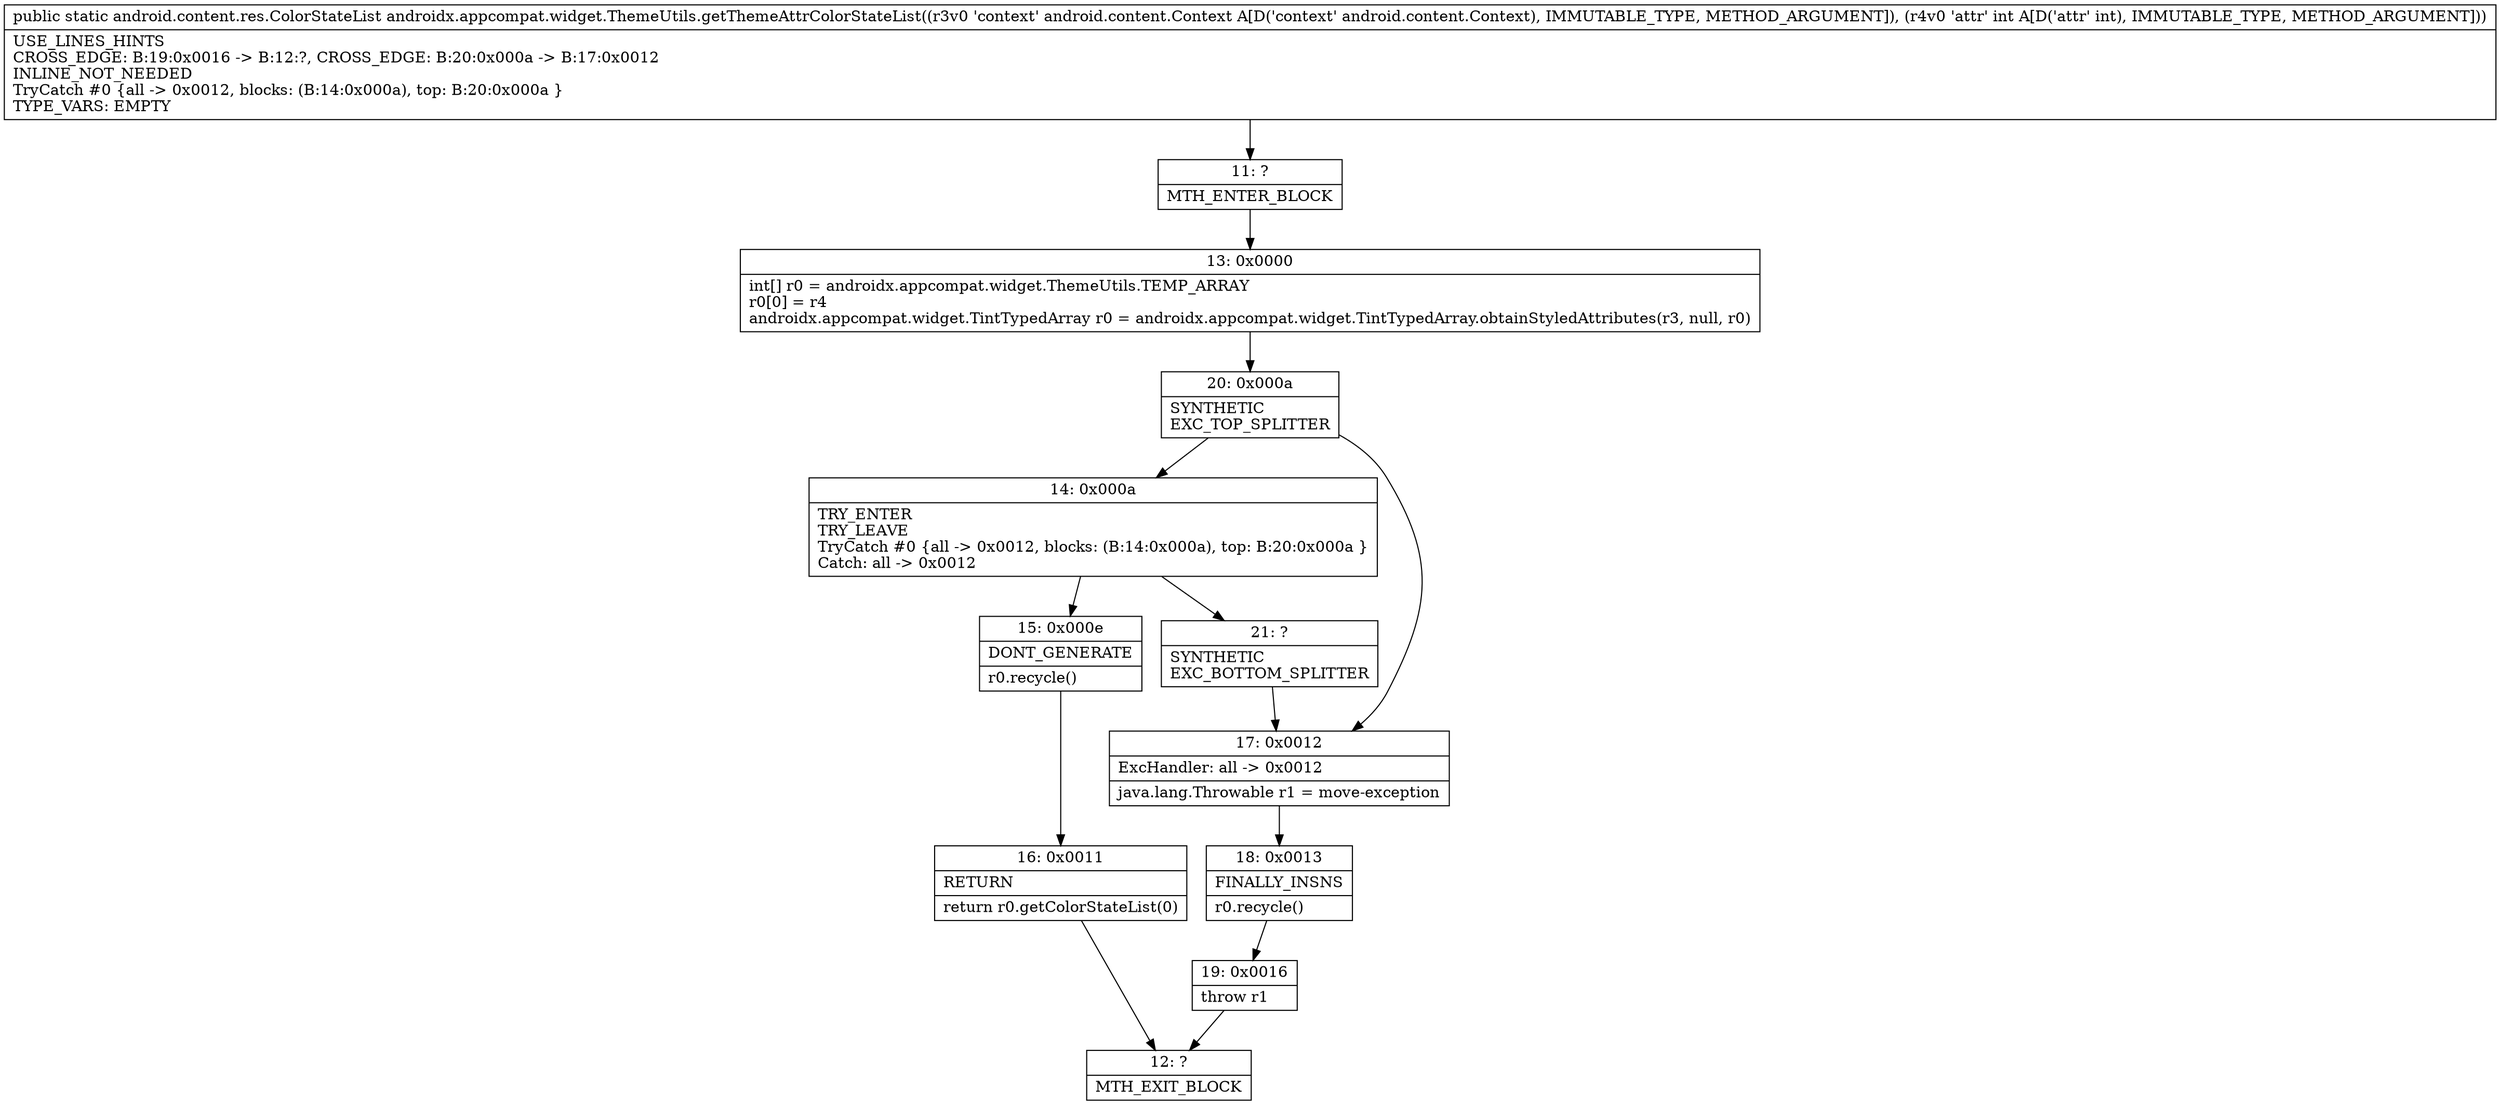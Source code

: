 digraph "CFG forandroidx.appcompat.widget.ThemeUtils.getThemeAttrColorStateList(Landroid\/content\/Context;I)Landroid\/content\/res\/ColorStateList;" {
Node_11 [shape=record,label="{11\:\ ?|MTH_ENTER_BLOCK\l}"];
Node_13 [shape=record,label="{13\:\ 0x0000|int[] r0 = androidx.appcompat.widget.ThemeUtils.TEMP_ARRAY\lr0[0] = r4\landroidx.appcompat.widget.TintTypedArray r0 = androidx.appcompat.widget.TintTypedArray.obtainStyledAttributes(r3, null, r0)\l}"];
Node_20 [shape=record,label="{20\:\ 0x000a|SYNTHETIC\lEXC_TOP_SPLITTER\l}"];
Node_14 [shape=record,label="{14\:\ 0x000a|TRY_ENTER\lTRY_LEAVE\lTryCatch #0 \{all \-\> 0x0012, blocks: (B:14:0x000a), top: B:20:0x000a \}\lCatch: all \-\> 0x0012\l}"];
Node_15 [shape=record,label="{15\:\ 0x000e|DONT_GENERATE\l|r0.recycle()\l}"];
Node_16 [shape=record,label="{16\:\ 0x0011|RETURN\l|return r0.getColorStateList(0)\l}"];
Node_12 [shape=record,label="{12\:\ ?|MTH_EXIT_BLOCK\l}"];
Node_21 [shape=record,label="{21\:\ ?|SYNTHETIC\lEXC_BOTTOM_SPLITTER\l}"];
Node_17 [shape=record,label="{17\:\ 0x0012|ExcHandler: all \-\> 0x0012\l|java.lang.Throwable r1 = move\-exception\l}"];
Node_18 [shape=record,label="{18\:\ 0x0013|FINALLY_INSNS\l|r0.recycle()\l}"];
Node_19 [shape=record,label="{19\:\ 0x0016|throw r1\l}"];
MethodNode[shape=record,label="{public static android.content.res.ColorStateList androidx.appcompat.widget.ThemeUtils.getThemeAttrColorStateList((r3v0 'context' android.content.Context A[D('context' android.content.Context), IMMUTABLE_TYPE, METHOD_ARGUMENT]), (r4v0 'attr' int A[D('attr' int), IMMUTABLE_TYPE, METHOD_ARGUMENT]))  | USE_LINES_HINTS\lCROSS_EDGE: B:19:0x0016 \-\> B:12:?, CROSS_EDGE: B:20:0x000a \-\> B:17:0x0012\lINLINE_NOT_NEEDED\lTryCatch #0 \{all \-\> 0x0012, blocks: (B:14:0x000a), top: B:20:0x000a \}\lTYPE_VARS: EMPTY\l}"];
MethodNode -> Node_11;Node_11 -> Node_13;
Node_13 -> Node_20;
Node_20 -> Node_14;
Node_20 -> Node_17;
Node_14 -> Node_15;
Node_14 -> Node_21;
Node_15 -> Node_16;
Node_16 -> Node_12;
Node_21 -> Node_17;
Node_17 -> Node_18;
Node_18 -> Node_19;
Node_19 -> Node_12;
}

